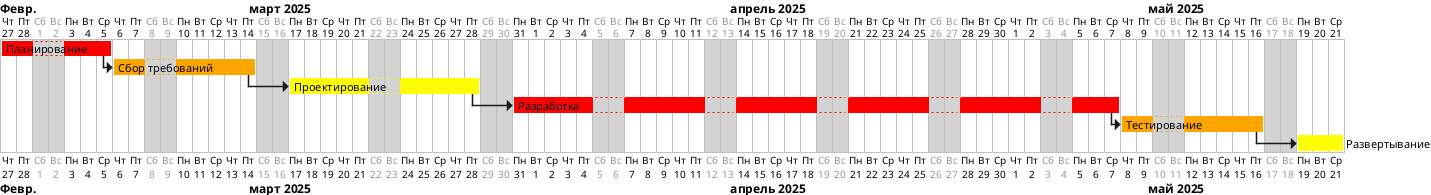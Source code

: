 @startgantt ВнедрениеПроекта
language ru

saturday are closed
sunday are closed

project starts the 2025-02-27

[Планирование] requires 5 days
[Сбор требований] requires 7 days
[Проектирование] requires 10 days
[Разработка] requires 28 days
[Тестирование] requires 7 days
[Развертывание] requires 3 days

[Сбор требований] starts at [Планирование]'s end
[Проектирование] starts at [Сбор требований]'s end
[Разработка] starts at [Проектирование]'s end
[Тестирование] starts at [Разработка]'s end
[Развертывание] starts at [Тестирование]'s end

[Планирование] is colored in red
[Сбор требований] is colored in orange
[Проектирование] is colored in yellow
[Разработка] is colored in red
[Тестирование] is colored in orange
[Развертывание] is colored in yellow

saturday are colored in lightgray
sunday are colored in lightgray

@endgantt